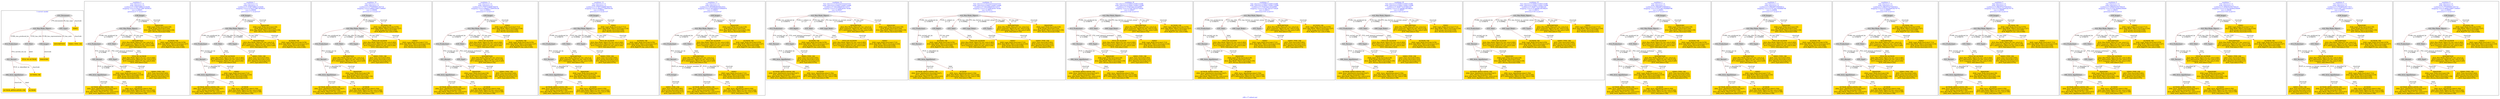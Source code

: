 digraph n0 {
fontcolor="blue"
remincross="true"
label="s08-s-17-edited.xml"
subgraph cluster_0 {
label="1-correct model"
n2[style="filled",color="white",fillcolor="lightgray",label="E12_Production1"];
n3[style="filled",color="white",fillcolor="lightgray",label="E21_Person1"];
n4[style="filled",color="white",fillcolor="lightgray",label="E82_Actor_Appellation1"];
n5[shape="plaintext",style="filled",fillcolor="gold",label="AUTHOR_URI"];
n6[style="filled",color="white",fillcolor="lightgray",label="E22_Man-Made_Object1"];
n7[style="filled",color="white",fillcolor="lightgray",label="E35_Title1"];
n8[style="filled",color="white",fillcolor="lightgray",label="E38_Image1"];
n9[shape="plaintext",style="filled",fillcolor="gold",label="DESCRIPTION"];
n10[style="filled",color="white",fillcolor="lightgray",label="E31_Document1"];
n11[style="filled",color="white",fillcolor="lightgray",label="E55_Type1"];
n12[shape="plaintext",style="filled",fillcolor="gold",label="VIDEO"];
n13[shape="plaintext",style="filled",fillcolor="gold",label="TITLE NO AUTHOR"];
n14[shape="plaintext",style="filled",fillcolor="gold",label="IMAGESRC"];
n15[shape="plaintext",style="filled",fillcolor="gold",label="VIDEO_TYPE_URI"];
n16[shape="plaintext",style="filled",fillcolor="gold",label="AUTHOR_APPELLATION_URI"];
n17[shape="plaintext",style="filled",fillcolor="gold",label="AUTHOR"];
}
subgraph cluster_1 {
label="candidate 0\nlink coherence:1.0\nnode coherence:1.0\nconfidence:0.31007189621518294\nmapping score:0.47835729873839433\ncost:13.99893\n-precision:0.71-recall:0.67"
n19[style="filled",color="white",fillcolor="lightgray",label="E12_Production1"];
n20[style="filled",color="white",fillcolor="lightgray",label="E21_Person1"];
n21[style="filled",color="white",fillcolor="lightgray",label="E55_Type1"];
n22[style="filled",color="white",fillcolor="lightgray",label="E82_Actor_Appellation1"];
n23[style="filled",color="white",fillcolor="lightgray",label="E22_Man-Made_Object1"];
n24[style="filled",color="white",fillcolor="lightgray",label="E35_Title1"];
n25[style="filled",color="white",fillcolor="lightgray",label="E38_Image1"];
n26[shape="plaintext",style="filled",fillcolor="gold",label="IMAGESRC\n[E40_Legal_Body,classLink,0.59]\n[E38_Image,classLink,0.224]\n[E22_Man-Made_Object,classLink,0.159]\n[E21_Person,classLink,0.028]"];
n27[shape="plaintext",style="filled",fillcolor="gold",label="AUTHOR_APPELLATION_URI\n[E82_Actor_Appellation,classLink,0.627]\n[E21_Person,classLink,0.344]\n[E22_Man-Made_Object,P3_has_note,0.015]\n[E82_Actor_Appellation,label,0.013]"];
n28[shape="plaintext",style="filled",fillcolor="gold",label="AUTHOR\n[E82_Actor_Appellation,label,0.354]\n[E22_Man-Made_Object,P3_has_note,0.249]\n[E73_Information_Object,P3_has_note,0.199]\n[E35_Title,label,0.198]"];
n29[shape="plaintext",style="filled",fillcolor="gold",label="VIDEO\n[E40_Legal_Body,classLink,0.713]\n[E22_Man-Made_Object,classLink,0.218]\n[E38_Image,classLink,0.036]\n[E21_Person,classLink,0.033]"];
n30[shape="plaintext",style="filled",fillcolor="gold",label="DESCRIPTION\n[E22_Man-Made_Object,P3_has_note,0.3]\n[E33_Linguistic_Object,P3_has_note,0.279]\n[E73_Information_Object,P3_has_note,0.269]\n[E35_Title,label,0.152]"];
n31[shape="plaintext",style="filled",fillcolor="gold",label="VIDEO_TYPE_URI\n[E55_Type,classLink,0.493]\n[E74_Group,classLink,0.223]\n[E57_Material,classLink,0.21]\n[E55_Type,label,0.074]"];
n32[shape="plaintext",style="filled",fillcolor="gold",label="TITLE NO AUTHOR\n[E22_Man-Made_Object,P3_has_note,0.283]\n[E73_Information_Object,P3_has_note,0.251]\n[E33_Linguistic_Object,P3_has_note,0.244]\n[E35_Title,label,0.222]"];
n33[shape="plaintext",style="filled",fillcolor="gold",label="AUTHOR_URI\n[E40_Legal_Body,classLink,0.678]\n[E22_Man-Made_Object,classLink,0.227]\n[E38_Image,classLink,0.049]\n[E30_Right,P3_has_note,0.046]"];
}
subgraph cluster_2 {
label="candidate 1\nlink coherence:1.0\nnode coherence:1.0\nconfidence:0.31007189621518294\nmapping score:0.47835729873839433\ncost:13.99898\n-precision:0.71-recall:0.67"
n35[style="filled",color="white",fillcolor="lightgray",label="E12_Production1"];
n36[style="filled",color="white",fillcolor="lightgray",label="E21_Person1"];
n37[style="filled",color="white",fillcolor="lightgray",label="E82_Actor_Appellation1"];
n38[style="filled",color="white",fillcolor="lightgray",label="E22_Man-Made_Object1"];
n39[style="filled",color="white",fillcolor="lightgray",label="E35_Title1"];
n40[style="filled",color="white",fillcolor="lightgray",label="E55_Type2"];
n41[style="filled",color="white",fillcolor="lightgray",label="E38_Image1"];
n42[shape="plaintext",style="filled",fillcolor="gold",label="VIDEO_TYPE_URI\n[E55_Type,classLink,0.493]\n[E74_Group,classLink,0.223]\n[E57_Material,classLink,0.21]\n[E55_Type,label,0.074]"];
n43[shape="plaintext",style="filled",fillcolor="gold",label="IMAGESRC\n[E40_Legal_Body,classLink,0.59]\n[E38_Image,classLink,0.224]\n[E22_Man-Made_Object,classLink,0.159]\n[E21_Person,classLink,0.028]"];
n44[shape="plaintext",style="filled",fillcolor="gold",label="AUTHOR_APPELLATION_URI\n[E82_Actor_Appellation,classLink,0.627]\n[E21_Person,classLink,0.344]\n[E22_Man-Made_Object,P3_has_note,0.015]\n[E82_Actor_Appellation,label,0.013]"];
n45[shape="plaintext",style="filled",fillcolor="gold",label="AUTHOR\n[E82_Actor_Appellation,label,0.354]\n[E22_Man-Made_Object,P3_has_note,0.249]\n[E73_Information_Object,P3_has_note,0.199]\n[E35_Title,label,0.198]"];
n46[shape="plaintext",style="filled",fillcolor="gold",label="VIDEO\n[E40_Legal_Body,classLink,0.713]\n[E22_Man-Made_Object,classLink,0.218]\n[E38_Image,classLink,0.036]\n[E21_Person,classLink,0.033]"];
n47[shape="plaintext",style="filled",fillcolor="gold",label="DESCRIPTION\n[E22_Man-Made_Object,P3_has_note,0.3]\n[E33_Linguistic_Object,P3_has_note,0.279]\n[E73_Information_Object,P3_has_note,0.269]\n[E35_Title,label,0.152]"];
n48[shape="plaintext",style="filled",fillcolor="gold",label="TITLE NO AUTHOR\n[E22_Man-Made_Object,P3_has_note,0.283]\n[E73_Information_Object,P3_has_note,0.251]\n[E33_Linguistic_Object,P3_has_note,0.244]\n[E35_Title,label,0.222]"];
n49[shape="plaintext",style="filled",fillcolor="gold",label="AUTHOR_URI\n[E40_Legal_Body,classLink,0.678]\n[E22_Man-Made_Object,classLink,0.227]\n[E38_Image,classLink,0.049]\n[E30_Right,P3_has_note,0.046]"];
}
subgraph cluster_3 {
label="candidate 10\nlink coherence:1.0\nnode coherence:1.0\nconfidence:0.2754950691392716\nmapping score:0.46683168971309047\ncost:13.99898\n-precision:0.5-recall:0.47"
n51[style="filled",color="white",fillcolor="lightgray",label="E12_Production1"];
n52[style="filled",color="white",fillcolor="lightgray",label="E21_Person1"];
n53[style="filled",color="white",fillcolor="lightgray",label="E82_Actor_Appellation1"];
n54[style="filled",color="white",fillcolor="lightgray",label="E22_Man-Made_Object1"];
n55[style="filled",color="white",fillcolor="lightgray",label="E35_Title1"];
n56[style="filled",color="white",fillcolor="lightgray",label="E55_Type2"];
n57[style="filled",color="white",fillcolor="lightgray",label="E38_Image1"];
n58[shape="plaintext",style="filled",fillcolor="gold",label="VIDEO_TYPE_URI\n[E55_Type,classLink,0.493]\n[E74_Group,classLink,0.223]\n[E57_Material,classLink,0.21]\n[E55_Type,label,0.074]"];
n59[shape="plaintext",style="filled",fillcolor="gold",label="AUTHOR_URI\n[E40_Legal_Body,classLink,0.678]\n[E22_Man-Made_Object,classLink,0.227]\n[E38_Image,classLink,0.049]\n[E30_Right,P3_has_note,0.046]"];
n60[shape="plaintext",style="filled",fillcolor="gold",label="AUTHOR_APPELLATION_URI\n[E82_Actor_Appellation,classLink,0.627]\n[E21_Person,classLink,0.344]\n[E22_Man-Made_Object,P3_has_note,0.015]\n[E82_Actor_Appellation,label,0.013]"];
n61[shape="plaintext",style="filled",fillcolor="gold",label="AUTHOR\n[E82_Actor_Appellation,label,0.354]\n[E22_Man-Made_Object,P3_has_note,0.249]\n[E73_Information_Object,P3_has_note,0.199]\n[E35_Title,label,0.198]"];
n62[shape="plaintext",style="filled",fillcolor="gold",label="IMAGESRC\n[E40_Legal_Body,classLink,0.59]\n[E38_Image,classLink,0.224]\n[E22_Man-Made_Object,classLink,0.159]\n[E21_Person,classLink,0.028]"];
n63[shape="plaintext",style="filled",fillcolor="gold",label="TITLE NO AUTHOR\n[E22_Man-Made_Object,P3_has_note,0.283]\n[E73_Information_Object,P3_has_note,0.251]\n[E33_Linguistic_Object,P3_has_note,0.244]\n[E35_Title,label,0.222]"];
n64[shape="plaintext",style="filled",fillcolor="gold",label="DESCRIPTION\n[E22_Man-Made_Object,P3_has_note,0.3]\n[E33_Linguistic_Object,P3_has_note,0.279]\n[E73_Information_Object,P3_has_note,0.269]\n[E35_Title,label,0.152]"];
n65[shape="plaintext",style="filled",fillcolor="gold",label="VIDEO\n[E40_Legal_Body,classLink,0.713]\n[E22_Man-Made_Object,classLink,0.218]\n[E38_Image,classLink,0.036]\n[E21_Person,classLink,0.033]"];
}
subgraph cluster_4 {
label="candidate 11\nlink coherence:1.0\nnode coherence:1.0\nconfidence:0.27497318086780076\nmapping score:0.4666577269559336\ncost:13.99893\n-precision:0.5-recall:0.47"
n67[style="filled",color="white",fillcolor="lightgray",label="E12_Production1"];
n68[style="filled",color="white",fillcolor="lightgray",label="E21_Person1"];
n69[style="filled",color="white",fillcolor="lightgray",label="E55_Type1"];
n70[style="filled",color="white",fillcolor="lightgray",label="E82_Actor_Appellation1"];
n71[style="filled",color="white",fillcolor="lightgray",label="E22_Man-Made_Object1"];
n72[style="filled",color="white",fillcolor="lightgray",label="E35_Title1"];
n73[style="filled",color="white",fillcolor="lightgray",label="E38_Image1"];
n74[shape="plaintext",style="filled",fillcolor="gold",label="VIDEO\n[E40_Legal_Body,classLink,0.713]\n[E22_Man-Made_Object,classLink,0.218]\n[E38_Image,classLink,0.036]\n[E21_Person,classLink,0.033]"];
n75[shape="plaintext",style="filled",fillcolor="gold",label="AUTHOR_APPELLATION_URI\n[E82_Actor_Appellation,classLink,0.627]\n[E21_Person,classLink,0.344]\n[E22_Man-Made_Object,P3_has_note,0.015]\n[E82_Actor_Appellation,label,0.013]"];
n76[shape="plaintext",style="filled",fillcolor="gold",label="AUTHOR\n[E82_Actor_Appellation,label,0.354]\n[E22_Man-Made_Object,P3_has_note,0.249]\n[E73_Information_Object,P3_has_note,0.199]\n[E35_Title,label,0.198]"];
n77[shape="plaintext",style="filled",fillcolor="gold",label="IMAGESRC\n[E40_Legal_Body,classLink,0.59]\n[E38_Image,classLink,0.224]\n[E22_Man-Made_Object,classLink,0.159]\n[E21_Person,classLink,0.028]"];
n78[shape="plaintext",style="filled",fillcolor="gold",label="TITLE NO AUTHOR\n[E22_Man-Made_Object,P3_has_note,0.283]\n[E73_Information_Object,P3_has_note,0.251]\n[E33_Linguistic_Object,P3_has_note,0.244]\n[E35_Title,label,0.222]"];
n79[shape="plaintext",style="filled",fillcolor="gold",label="VIDEO_TYPE_URI\n[E55_Type,classLink,0.493]\n[E74_Group,classLink,0.223]\n[E57_Material,classLink,0.21]\n[E55_Type,label,0.074]"];
n80[shape="plaintext",style="filled",fillcolor="gold",label="DESCRIPTION\n[E22_Man-Made_Object,P3_has_note,0.3]\n[E33_Linguistic_Object,P3_has_note,0.279]\n[E73_Information_Object,P3_has_note,0.269]\n[E35_Title,label,0.152]"];
n81[shape="plaintext",style="filled",fillcolor="gold",label="AUTHOR_URI\n[E40_Legal_Body,classLink,0.678]\n[E22_Man-Made_Object,classLink,0.227]\n[E38_Image,classLink,0.049]\n[E30_Right,P3_has_note,0.046]"];
}
subgraph cluster_5 {
label="candidate 12\nlink coherence:1.0\nnode coherence:1.0\nconfidence:0.27497318086780076\nmapping score:0.4666577269559336\ncost:13.99898\n-precision:0.5-recall:0.47"
n83[style="filled",color="white",fillcolor="lightgray",label="E12_Production1"];
n84[style="filled",color="white",fillcolor="lightgray",label="E21_Person1"];
n85[style="filled",color="white",fillcolor="lightgray",label="E82_Actor_Appellation1"];
n86[style="filled",color="white",fillcolor="lightgray",label="E22_Man-Made_Object1"];
n87[style="filled",color="white",fillcolor="lightgray",label="E35_Title1"];
n88[style="filled",color="white",fillcolor="lightgray",label="E55_Type2"];
n89[style="filled",color="white",fillcolor="lightgray",label="E38_Image1"];
n90[shape="plaintext",style="filled",fillcolor="gold",label="VIDEO_TYPE_URI\n[E55_Type,classLink,0.493]\n[E74_Group,classLink,0.223]\n[E57_Material,classLink,0.21]\n[E55_Type,label,0.074]"];
n91[shape="plaintext",style="filled",fillcolor="gold",label="VIDEO\n[E40_Legal_Body,classLink,0.713]\n[E22_Man-Made_Object,classLink,0.218]\n[E38_Image,classLink,0.036]\n[E21_Person,classLink,0.033]"];
n92[shape="plaintext",style="filled",fillcolor="gold",label="AUTHOR_APPELLATION_URI\n[E82_Actor_Appellation,classLink,0.627]\n[E21_Person,classLink,0.344]\n[E22_Man-Made_Object,P3_has_note,0.015]\n[E82_Actor_Appellation,label,0.013]"];
n93[shape="plaintext",style="filled",fillcolor="gold",label="AUTHOR\n[E82_Actor_Appellation,label,0.354]\n[E22_Man-Made_Object,P3_has_note,0.249]\n[E73_Information_Object,P3_has_note,0.199]\n[E35_Title,label,0.198]"];
n94[shape="plaintext",style="filled",fillcolor="gold",label="IMAGESRC\n[E40_Legal_Body,classLink,0.59]\n[E38_Image,classLink,0.224]\n[E22_Man-Made_Object,classLink,0.159]\n[E21_Person,classLink,0.028]"];
n95[shape="plaintext",style="filled",fillcolor="gold",label="TITLE NO AUTHOR\n[E22_Man-Made_Object,P3_has_note,0.283]\n[E73_Information_Object,P3_has_note,0.251]\n[E33_Linguistic_Object,P3_has_note,0.244]\n[E35_Title,label,0.222]"];
n96[shape="plaintext",style="filled",fillcolor="gold",label="DESCRIPTION\n[E22_Man-Made_Object,P3_has_note,0.3]\n[E33_Linguistic_Object,P3_has_note,0.279]\n[E73_Information_Object,P3_has_note,0.269]\n[E35_Title,label,0.152]"];
n97[shape="plaintext",style="filled",fillcolor="gold",label="AUTHOR_URI\n[E40_Legal_Body,classLink,0.678]\n[E22_Man-Made_Object,classLink,0.227]\n[E38_Image,classLink,0.049]\n[E30_Right,P3_has_note,0.046]"];
}
subgraph cluster_6 {
label="candidate 13\nlink coherence:1.0\nnode coherence:1.0\nconfidence:0.26549826650822933\nmapping score:0.46349942216940976\ncost:13.99893\n-precision:0.5-recall:0.47"
n99[style="filled",color="white",fillcolor="lightgray",label="E12_Production1"];
n100[style="filled",color="white",fillcolor="lightgray",label="E21_Person1"];
n101[style="filled",color="white",fillcolor="lightgray",label="E74_Group1"];
n102[style="filled",color="white",fillcolor="lightgray",label="E82_Actor_Appellation1"];
n103[style="filled",color="white",fillcolor="lightgray",label="E22_Man-Made_Object1"];
n104[style="filled",color="white",fillcolor="lightgray",label="E35_Title1"];
n105[style="filled",color="white",fillcolor="lightgray",label="E38_Image1"];
n106[shape="plaintext",style="filled",fillcolor="gold",label="IMAGESRC\n[E40_Legal_Body,classLink,0.59]\n[E38_Image,classLink,0.224]\n[E22_Man-Made_Object,classLink,0.159]\n[E21_Person,classLink,0.028]"];
n107[shape="plaintext",style="filled",fillcolor="gold",label="AUTHOR_APPELLATION_URI\n[E82_Actor_Appellation,classLink,0.627]\n[E21_Person,classLink,0.344]\n[E22_Man-Made_Object,P3_has_note,0.015]\n[E82_Actor_Appellation,label,0.013]"];
n108[shape="plaintext",style="filled",fillcolor="gold",label="AUTHOR\n[E82_Actor_Appellation,label,0.354]\n[E22_Man-Made_Object,P3_has_note,0.249]\n[E73_Information_Object,P3_has_note,0.199]\n[E35_Title,label,0.198]"];
n109[shape="plaintext",style="filled",fillcolor="gold",label="VIDEO\n[E40_Legal_Body,classLink,0.713]\n[E22_Man-Made_Object,classLink,0.218]\n[E38_Image,classLink,0.036]\n[E21_Person,classLink,0.033]"];
n110[shape="plaintext",style="filled",fillcolor="gold",label="TITLE NO AUTHOR\n[E22_Man-Made_Object,P3_has_note,0.283]\n[E73_Information_Object,P3_has_note,0.251]\n[E33_Linguistic_Object,P3_has_note,0.244]\n[E35_Title,label,0.222]"];
n111[shape="plaintext",style="filled",fillcolor="gold",label="VIDEO_TYPE_URI\n[E55_Type,classLink,0.493]\n[E74_Group,classLink,0.223]\n[E57_Material,classLink,0.21]\n[E55_Type,label,0.074]"];
n112[shape="plaintext",style="filled",fillcolor="gold",label="DESCRIPTION\n[E22_Man-Made_Object,P3_has_note,0.3]\n[E33_Linguistic_Object,P3_has_note,0.279]\n[E73_Information_Object,P3_has_note,0.269]\n[E35_Title,label,0.152]"];
n113[shape="plaintext",style="filled",fillcolor="gold",label="AUTHOR_URI\n[E40_Legal_Body,classLink,0.678]\n[E22_Man-Made_Object,classLink,0.227]\n[E38_Image,classLink,0.049]\n[E30_Right,P3_has_note,0.046]"];
}
subgraph cluster_7 {
label="candidate 14\nlink coherence:0.9333333333333333\nnode coherence:0.9285714285714286\nconfidence:0.36416966918153515\nmapping score:0.4725803659176546\ncost:14.99907\n-precision:0.6-recall:0.6"
n115[style="filled",color="white",fillcolor="lightgray",label="E12_Production1"];
n116[style="filled",color="white",fillcolor="lightgray",label="E21_Person1"];
n117[style="filled",color="white",fillcolor="lightgray",label="E55_Type1"];
n118[style="filled",color="white",fillcolor="lightgray",label="E82_Actor_Appellation1"];
n119[style="filled",color="white",fillcolor="lightgray",label="E22_Man-Made_Object1"];
n120[style="filled",color="white",fillcolor="lightgray",label="E30_Right1"];
n121[style="filled",color="white",fillcolor="lightgray",label="E35_Title1"];
n122[style="filled",color="white",fillcolor="lightgray",label="E40_Legal_Body1"];
n123[shape="plaintext",style="filled",fillcolor="gold",label="AUTHOR_APPELLATION_URI\n[E82_Actor_Appellation,classLink,0.627]\n[E21_Person,classLink,0.344]\n[E22_Man-Made_Object,P3_has_note,0.015]\n[E82_Actor_Appellation,label,0.013]"];
n124[shape="plaintext",style="filled",fillcolor="gold",label="AUTHOR\n[E82_Actor_Appellation,label,0.354]\n[E22_Man-Made_Object,P3_has_note,0.249]\n[E73_Information_Object,P3_has_note,0.199]\n[E35_Title,label,0.198]"];
n125[shape="plaintext",style="filled",fillcolor="gold",label="DESCRIPTION\n[E22_Man-Made_Object,P3_has_note,0.3]\n[E33_Linguistic_Object,P3_has_note,0.279]\n[E73_Information_Object,P3_has_note,0.269]\n[E35_Title,label,0.152]"];
n126[shape="plaintext",style="filled",fillcolor="gold",label="VIDEO_TYPE_URI\n[E55_Type,classLink,0.493]\n[E74_Group,classLink,0.223]\n[E57_Material,classLink,0.21]\n[E55_Type,label,0.074]"];
n127[shape="plaintext",style="filled",fillcolor="gold",label="VIDEO\n[E40_Legal_Body,classLink,0.713]\n[E22_Man-Made_Object,classLink,0.218]\n[E38_Image,classLink,0.036]\n[E21_Person,classLink,0.033]"];
n128[shape="plaintext",style="filled",fillcolor="gold",label="TITLE NO AUTHOR\n[E22_Man-Made_Object,P3_has_note,0.283]\n[E73_Information_Object,P3_has_note,0.251]\n[E33_Linguistic_Object,P3_has_note,0.244]\n[E35_Title,label,0.222]"];
n129[shape="plaintext",style="filled",fillcolor="gold",label="IMAGESRC\n[E40_Legal_Body,classLink,0.59]\n[E38_Image,classLink,0.224]\n[E22_Man-Made_Object,classLink,0.159]\n[E21_Person,classLink,0.028]"];
n130[shape="plaintext",style="filled",fillcolor="gold",label="AUTHOR_URI\n[E40_Legal_Body,classLink,0.678]\n[E22_Man-Made_Object,classLink,0.227]\n[E38_Image,classLink,0.049]\n[E30_Right,P3_has_note,0.046]"];
}
subgraph cluster_8 {
label="candidate 15\nlink coherence:0.9333333333333333\nnode coherence:0.9285714285714286\nconfidence:0.36416966918153515\nmapping score:0.4725803659176546\ncost:14.99912\n-precision:0.6-recall:0.6"
n132[style="filled",color="white",fillcolor="lightgray",label="E12_Production1"];
n133[style="filled",color="white",fillcolor="lightgray",label="E21_Person1"];
n134[style="filled",color="white",fillcolor="lightgray",label="E82_Actor_Appellation1"];
n135[style="filled",color="white",fillcolor="lightgray",label="E22_Man-Made_Object1"];
n136[style="filled",color="white",fillcolor="lightgray",label="E30_Right1"];
n137[style="filled",color="white",fillcolor="lightgray",label="E35_Title1"];
n138[style="filled",color="white",fillcolor="lightgray",label="E40_Legal_Body1"];
n139[style="filled",color="white",fillcolor="lightgray",label="E55_Type2"];
n140[shape="plaintext",style="filled",fillcolor="gold",label="VIDEO_TYPE_URI\n[E55_Type,classLink,0.493]\n[E74_Group,classLink,0.223]\n[E57_Material,classLink,0.21]\n[E55_Type,label,0.074]"];
n141[shape="plaintext",style="filled",fillcolor="gold",label="AUTHOR_APPELLATION_URI\n[E82_Actor_Appellation,classLink,0.627]\n[E21_Person,classLink,0.344]\n[E22_Man-Made_Object,P3_has_note,0.015]\n[E82_Actor_Appellation,label,0.013]"];
n142[shape="plaintext",style="filled",fillcolor="gold",label="AUTHOR\n[E82_Actor_Appellation,label,0.354]\n[E22_Man-Made_Object,P3_has_note,0.249]\n[E73_Information_Object,P3_has_note,0.199]\n[E35_Title,label,0.198]"];
n143[shape="plaintext",style="filled",fillcolor="gold",label="DESCRIPTION\n[E22_Man-Made_Object,P3_has_note,0.3]\n[E33_Linguistic_Object,P3_has_note,0.279]\n[E73_Information_Object,P3_has_note,0.269]\n[E35_Title,label,0.152]"];
n144[shape="plaintext",style="filled",fillcolor="gold",label="VIDEO\n[E40_Legal_Body,classLink,0.713]\n[E22_Man-Made_Object,classLink,0.218]\n[E38_Image,classLink,0.036]\n[E21_Person,classLink,0.033]"];
n145[shape="plaintext",style="filled",fillcolor="gold",label="TITLE NO AUTHOR\n[E22_Man-Made_Object,P3_has_note,0.283]\n[E73_Information_Object,P3_has_note,0.251]\n[E33_Linguistic_Object,P3_has_note,0.244]\n[E35_Title,label,0.222]"];
n146[shape="plaintext",style="filled",fillcolor="gold",label="IMAGESRC\n[E40_Legal_Body,classLink,0.59]\n[E38_Image,classLink,0.224]\n[E22_Man-Made_Object,classLink,0.159]\n[E21_Person,classLink,0.028]"];
n147[shape="plaintext",style="filled",fillcolor="gold",label="AUTHOR_URI\n[E40_Legal_Body,classLink,0.678]\n[E22_Man-Made_Object,classLink,0.227]\n[E38_Image,classLink,0.049]\n[E30_Right,P3_has_note,0.046]"];
}
subgraph cluster_9 {
label="candidate 16\nlink coherence:0.9285714285714286\nnode coherence:0.9285714285714286\nconfidence:0.37045364124349983\nmapping score:0.4746750232716428\ncost:13.99907\n-precision:0.64-recall:0.6"
n149[style="filled",color="white",fillcolor="lightgray",label="E12_Production1"];
n150[style="filled",color="white",fillcolor="lightgray",label="E21_Person1"];
n151[style="filled",color="white",fillcolor="lightgray",label="E55_Type1"];
n152[style="filled",color="white",fillcolor="lightgray",label="E82_Actor_Appellation1"];
n153[style="filled",color="white",fillcolor="lightgray",label="E22_Man-Made_Object1"];
n154[style="filled",color="white",fillcolor="lightgray",label="E35_Title1"];
n155[style="filled",color="white",fillcolor="lightgray",label="E40_Legal_Body1"];
n156[shape="plaintext",style="filled",fillcolor="gold",label="AUTHOR_APPELLATION_URI\n[E82_Actor_Appellation,classLink,0.627]\n[E21_Person,classLink,0.344]\n[E22_Man-Made_Object,P3_has_note,0.015]\n[E82_Actor_Appellation,label,0.013]"];
n157[shape="plaintext",style="filled",fillcolor="gold",label="AUTHOR\n[E82_Actor_Appellation,label,0.354]\n[E22_Man-Made_Object,P3_has_note,0.249]\n[E73_Information_Object,P3_has_note,0.199]\n[E35_Title,label,0.198]"];
n158[shape="plaintext",style="filled",fillcolor="gold",label="IMAGESRC\n[E40_Legal_Body,classLink,0.59]\n[E38_Image,classLink,0.224]\n[E22_Man-Made_Object,classLink,0.159]\n[E21_Person,classLink,0.028]"];
n159[shape="plaintext",style="filled",fillcolor="gold",label="DESCRIPTION\n[E22_Man-Made_Object,P3_has_note,0.3]\n[E33_Linguistic_Object,P3_has_note,0.279]\n[E73_Information_Object,P3_has_note,0.269]\n[E35_Title,label,0.152]"];
n160[shape="plaintext",style="filled",fillcolor="gold",label="VIDEO_TYPE_URI\n[E55_Type,classLink,0.493]\n[E74_Group,classLink,0.223]\n[E57_Material,classLink,0.21]\n[E55_Type,label,0.074]"];
n161[shape="plaintext",style="filled",fillcolor="gold",label="VIDEO\n[E40_Legal_Body,classLink,0.713]\n[E22_Man-Made_Object,classLink,0.218]\n[E38_Image,classLink,0.036]\n[E21_Person,classLink,0.033]"];
n162[shape="plaintext",style="filled",fillcolor="gold",label="TITLE NO AUTHOR\n[E22_Man-Made_Object,P3_has_note,0.283]\n[E73_Information_Object,P3_has_note,0.251]\n[E33_Linguistic_Object,P3_has_note,0.244]\n[E35_Title,label,0.222]"];
n163[shape="plaintext",style="filled",fillcolor="gold",label="AUTHOR_URI\n[E40_Legal_Body,classLink,0.678]\n[E22_Man-Made_Object,classLink,0.227]\n[E38_Image,classLink,0.049]\n[E30_Right,P3_has_note,0.046]"];
}
subgraph cluster_10 {
label="candidate 17\nlink coherence:0.9285714285714286\nnode coherence:0.9285714285714286\nconfidence:0.37045364124349983\nmapping score:0.4746750232716428\ncost:13.99912\n-precision:0.64-recall:0.6"
n165[style="filled",color="white",fillcolor="lightgray",label="E12_Production1"];
n166[style="filled",color="white",fillcolor="lightgray",label="E21_Person1"];
n167[style="filled",color="white",fillcolor="lightgray",label="E82_Actor_Appellation1"];
n168[style="filled",color="white",fillcolor="lightgray",label="E22_Man-Made_Object1"];
n169[style="filled",color="white",fillcolor="lightgray",label="E35_Title1"];
n170[style="filled",color="white",fillcolor="lightgray",label="E40_Legal_Body1"];
n171[style="filled",color="white",fillcolor="lightgray",label="E55_Type2"];
n172[shape="plaintext",style="filled",fillcolor="gold",label="VIDEO_TYPE_URI\n[E55_Type,classLink,0.493]\n[E74_Group,classLink,0.223]\n[E57_Material,classLink,0.21]\n[E55_Type,label,0.074]"];
n173[shape="plaintext",style="filled",fillcolor="gold",label="AUTHOR_APPELLATION_URI\n[E82_Actor_Appellation,classLink,0.627]\n[E21_Person,classLink,0.344]\n[E22_Man-Made_Object,P3_has_note,0.015]\n[E82_Actor_Appellation,label,0.013]"];
n174[shape="plaintext",style="filled",fillcolor="gold",label="AUTHOR\n[E82_Actor_Appellation,label,0.354]\n[E22_Man-Made_Object,P3_has_note,0.249]\n[E73_Information_Object,P3_has_note,0.199]\n[E35_Title,label,0.198]"];
n175[shape="plaintext",style="filled",fillcolor="gold",label="IMAGESRC\n[E40_Legal_Body,classLink,0.59]\n[E38_Image,classLink,0.224]\n[E22_Man-Made_Object,classLink,0.159]\n[E21_Person,classLink,0.028]"];
n176[shape="plaintext",style="filled",fillcolor="gold",label="DESCRIPTION\n[E22_Man-Made_Object,P3_has_note,0.3]\n[E33_Linguistic_Object,P3_has_note,0.279]\n[E73_Information_Object,P3_has_note,0.269]\n[E35_Title,label,0.152]"];
n177[shape="plaintext",style="filled",fillcolor="gold",label="VIDEO\n[E40_Legal_Body,classLink,0.713]\n[E22_Man-Made_Object,classLink,0.218]\n[E38_Image,classLink,0.036]\n[E21_Person,classLink,0.033]"];
n178[shape="plaintext",style="filled",fillcolor="gold",label="TITLE NO AUTHOR\n[E22_Man-Made_Object,P3_has_note,0.283]\n[E73_Information_Object,P3_has_note,0.251]\n[E33_Linguistic_Object,P3_has_note,0.244]\n[E35_Title,label,0.222]"];
n179[shape="plaintext",style="filled",fillcolor="gold",label="AUTHOR_URI\n[E40_Legal_Body,classLink,0.678]\n[E22_Man-Made_Object,classLink,0.227]\n[E38_Image,classLink,0.049]\n[E30_Right,P3_has_note,0.046]"];
}
subgraph cluster_11 {
label="candidate 18\nlink coherence:0.9285714285714286\nnode coherence:0.9285714285714286\nconfidence:0.3649774161880324\nmapping score:0.4728496149198203\ncost:13.99907\n-precision:0.64-recall:0.6"
n181[style="filled",color="white",fillcolor="lightgray",label="E12_Production1"];
n182[style="filled",color="white",fillcolor="lightgray",label="E21_Person1"];
n183[style="filled",color="white",fillcolor="lightgray",label="E55_Type1"];
n184[style="filled",color="white",fillcolor="lightgray",label="E82_Actor_Appellation1"];
n185[style="filled",color="white",fillcolor="lightgray",label="E22_Man-Made_Object1"];
n186[style="filled",color="white",fillcolor="lightgray",label="E35_Title1"];
n187[style="filled",color="white",fillcolor="lightgray",label="E40_Legal_Body1"];
n188[shape="plaintext",style="filled",fillcolor="gold",label="AUTHOR_APPELLATION_URI\n[E82_Actor_Appellation,classLink,0.627]\n[E21_Person,classLink,0.344]\n[E22_Man-Made_Object,P3_has_note,0.015]\n[E82_Actor_Appellation,label,0.013]"];
n189[shape="plaintext",style="filled",fillcolor="gold",label="AUTHOR\n[E82_Actor_Appellation,label,0.354]\n[E22_Man-Made_Object,P3_has_note,0.249]\n[E73_Information_Object,P3_has_note,0.199]\n[E35_Title,label,0.198]"];
n190[shape="plaintext",style="filled",fillcolor="gold",label="IMAGESRC\n[E40_Legal_Body,classLink,0.59]\n[E38_Image,classLink,0.224]\n[E22_Man-Made_Object,classLink,0.159]\n[E21_Person,classLink,0.028]"];
n191[shape="plaintext",style="filled",fillcolor="gold",label="DESCRIPTION\n[E22_Man-Made_Object,P3_has_note,0.3]\n[E33_Linguistic_Object,P3_has_note,0.279]\n[E73_Information_Object,P3_has_note,0.269]\n[E35_Title,label,0.152]"];
n192[shape="plaintext",style="filled",fillcolor="gold",label="VIDEO_TYPE_URI\n[E55_Type,classLink,0.493]\n[E74_Group,classLink,0.223]\n[E57_Material,classLink,0.21]\n[E55_Type,label,0.074]"];
n193[shape="plaintext",style="filled",fillcolor="gold",label="AUTHOR_URI\n[E40_Legal_Body,classLink,0.678]\n[E22_Man-Made_Object,classLink,0.227]\n[E38_Image,classLink,0.049]\n[E30_Right,P3_has_note,0.046]"];
n194[shape="plaintext",style="filled",fillcolor="gold",label="TITLE NO AUTHOR\n[E22_Man-Made_Object,P3_has_note,0.283]\n[E73_Information_Object,P3_has_note,0.251]\n[E33_Linguistic_Object,P3_has_note,0.244]\n[E35_Title,label,0.222]"];
n195[shape="plaintext",style="filled",fillcolor="gold",label="VIDEO\n[E40_Legal_Body,classLink,0.713]\n[E22_Man-Made_Object,classLink,0.218]\n[E38_Image,classLink,0.036]\n[E21_Person,classLink,0.033]"];
}
subgraph cluster_12 {
label="candidate 19\nlink coherence:0.9285714285714286\nnode coherence:0.9285714285714286\nconfidence:0.3649774161880324\nmapping score:0.4728496149198203\ncost:13.99912\n-precision:0.64-recall:0.6"
n197[style="filled",color="white",fillcolor="lightgray",label="E12_Production1"];
n198[style="filled",color="white",fillcolor="lightgray",label="E21_Person1"];
n199[style="filled",color="white",fillcolor="lightgray",label="E82_Actor_Appellation1"];
n200[style="filled",color="white",fillcolor="lightgray",label="E22_Man-Made_Object1"];
n201[style="filled",color="white",fillcolor="lightgray",label="E35_Title1"];
n202[style="filled",color="white",fillcolor="lightgray",label="E40_Legal_Body1"];
n203[style="filled",color="white",fillcolor="lightgray",label="E55_Type2"];
n204[shape="plaintext",style="filled",fillcolor="gold",label="VIDEO_TYPE_URI\n[E55_Type,classLink,0.493]\n[E74_Group,classLink,0.223]\n[E57_Material,classLink,0.21]\n[E55_Type,label,0.074]"];
n205[shape="plaintext",style="filled",fillcolor="gold",label="AUTHOR_APPELLATION_URI\n[E82_Actor_Appellation,classLink,0.627]\n[E21_Person,classLink,0.344]\n[E22_Man-Made_Object,P3_has_note,0.015]\n[E82_Actor_Appellation,label,0.013]"];
n206[shape="plaintext",style="filled",fillcolor="gold",label="AUTHOR\n[E82_Actor_Appellation,label,0.354]\n[E22_Man-Made_Object,P3_has_note,0.249]\n[E73_Information_Object,P3_has_note,0.199]\n[E35_Title,label,0.198]"];
n207[shape="plaintext",style="filled",fillcolor="gold",label="IMAGESRC\n[E40_Legal_Body,classLink,0.59]\n[E38_Image,classLink,0.224]\n[E22_Man-Made_Object,classLink,0.159]\n[E21_Person,classLink,0.028]"];
n208[shape="plaintext",style="filled",fillcolor="gold",label="DESCRIPTION\n[E22_Man-Made_Object,P3_has_note,0.3]\n[E33_Linguistic_Object,P3_has_note,0.279]\n[E73_Information_Object,P3_has_note,0.269]\n[E35_Title,label,0.152]"];
n209[shape="plaintext",style="filled",fillcolor="gold",label="AUTHOR_URI\n[E40_Legal_Body,classLink,0.678]\n[E22_Man-Made_Object,classLink,0.227]\n[E38_Image,classLink,0.049]\n[E30_Right,P3_has_note,0.046]"];
n210[shape="plaintext",style="filled",fillcolor="gold",label="TITLE NO AUTHOR\n[E22_Man-Made_Object,P3_has_note,0.283]\n[E73_Information_Object,P3_has_note,0.251]\n[E33_Linguistic_Object,P3_has_note,0.244]\n[E35_Title,label,0.222]"];
n211[shape="plaintext",style="filled",fillcolor="gold",label="VIDEO\n[E40_Legal_Body,classLink,0.713]\n[E22_Man-Made_Object,classLink,0.218]\n[E38_Image,classLink,0.036]\n[E21_Person,classLink,0.033]"];
}
subgraph cluster_13 {
label="candidate 2\nlink coherence:1.0\nnode coherence:1.0\nconfidence:0.2992097378060612\nmapping score:0.47473657926868706\ncost:13.99893\n-precision:0.57-recall:0.53"
n213[style="filled",color="white",fillcolor="lightgray",label="E12_Production1"];
n214[style="filled",color="white",fillcolor="lightgray",label="E21_Person1"];
n215[style="filled",color="white",fillcolor="lightgray",label="E55_Type1"];
n216[style="filled",color="white",fillcolor="lightgray",label="E82_Actor_Appellation1"];
n217[style="filled",color="white",fillcolor="lightgray",label="E22_Man-Made_Object1"];
n218[style="filled",color="white",fillcolor="lightgray",label="E35_Title1"];
n219[style="filled",color="white",fillcolor="lightgray",label="E38_Image1"];
n220[shape="plaintext",style="filled",fillcolor="gold",label="IMAGESRC\n[E40_Legal_Body,classLink,0.59]\n[E38_Image,classLink,0.224]\n[E22_Man-Made_Object,classLink,0.159]\n[E21_Person,classLink,0.028]"];
n221[shape="plaintext",style="filled",fillcolor="gold",label="AUTHOR_APPELLATION_URI\n[E82_Actor_Appellation,classLink,0.627]\n[E21_Person,classLink,0.344]\n[E22_Man-Made_Object,P3_has_note,0.015]\n[E82_Actor_Appellation,label,0.013]"];
n222[shape="plaintext",style="filled",fillcolor="gold",label="AUTHOR\n[E82_Actor_Appellation,label,0.354]\n[E22_Man-Made_Object,P3_has_note,0.249]\n[E73_Information_Object,P3_has_note,0.199]\n[E35_Title,label,0.198]"];
n223[shape="plaintext",style="filled",fillcolor="gold",label="VIDEO\n[E40_Legal_Body,classLink,0.713]\n[E22_Man-Made_Object,classLink,0.218]\n[E38_Image,classLink,0.036]\n[E21_Person,classLink,0.033]"];
n224[shape="plaintext",style="filled",fillcolor="gold",label="TITLE NO AUTHOR\n[E22_Man-Made_Object,P3_has_note,0.283]\n[E73_Information_Object,P3_has_note,0.251]\n[E33_Linguistic_Object,P3_has_note,0.244]\n[E35_Title,label,0.222]"];
n225[shape="plaintext",style="filled",fillcolor="gold",label="VIDEO_TYPE_URI\n[E55_Type,classLink,0.493]\n[E74_Group,classLink,0.223]\n[E57_Material,classLink,0.21]\n[E55_Type,label,0.074]"];
n226[shape="plaintext",style="filled",fillcolor="gold",label="DESCRIPTION\n[E22_Man-Made_Object,P3_has_note,0.3]\n[E33_Linguistic_Object,P3_has_note,0.279]\n[E73_Information_Object,P3_has_note,0.269]\n[E35_Title,label,0.152]"];
n227[shape="plaintext",style="filled",fillcolor="gold",label="AUTHOR_URI\n[E40_Legal_Body,classLink,0.678]\n[E22_Man-Made_Object,classLink,0.227]\n[E38_Image,classLink,0.049]\n[E30_Right,P3_has_note,0.046]"];
}
subgraph cluster_14 {
label="candidate 3\nlink coherence:1.0\nnode coherence:1.0\nconfidence:0.2992097378060612\nmapping score:0.47473657926868706\ncost:13.99898\n-precision:0.57-recall:0.53"
n229[style="filled",color="white",fillcolor="lightgray",label="E12_Production1"];
n230[style="filled",color="white",fillcolor="lightgray",label="E21_Person1"];
n231[style="filled",color="white",fillcolor="lightgray",label="E82_Actor_Appellation1"];
n232[style="filled",color="white",fillcolor="lightgray",label="E22_Man-Made_Object1"];
n233[style="filled",color="white",fillcolor="lightgray",label="E35_Title1"];
n234[style="filled",color="white",fillcolor="lightgray",label="E55_Type2"];
n235[style="filled",color="white",fillcolor="lightgray",label="E38_Image1"];
n236[shape="plaintext",style="filled",fillcolor="gold",label="VIDEO_TYPE_URI\n[E55_Type,classLink,0.493]\n[E74_Group,classLink,0.223]\n[E57_Material,classLink,0.21]\n[E55_Type,label,0.074]"];
n237[shape="plaintext",style="filled",fillcolor="gold",label="IMAGESRC\n[E40_Legal_Body,classLink,0.59]\n[E38_Image,classLink,0.224]\n[E22_Man-Made_Object,classLink,0.159]\n[E21_Person,classLink,0.028]"];
n238[shape="plaintext",style="filled",fillcolor="gold",label="AUTHOR_APPELLATION_URI\n[E82_Actor_Appellation,classLink,0.627]\n[E21_Person,classLink,0.344]\n[E22_Man-Made_Object,P3_has_note,0.015]\n[E82_Actor_Appellation,label,0.013]"];
n239[shape="plaintext",style="filled",fillcolor="gold",label="AUTHOR\n[E82_Actor_Appellation,label,0.354]\n[E22_Man-Made_Object,P3_has_note,0.249]\n[E73_Information_Object,P3_has_note,0.199]\n[E35_Title,label,0.198]"];
n240[shape="plaintext",style="filled",fillcolor="gold",label="VIDEO\n[E40_Legal_Body,classLink,0.713]\n[E22_Man-Made_Object,classLink,0.218]\n[E38_Image,classLink,0.036]\n[E21_Person,classLink,0.033]"];
n241[shape="plaintext",style="filled",fillcolor="gold",label="TITLE NO AUTHOR\n[E22_Man-Made_Object,P3_has_note,0.283]\n[E73_Information_Object,P3_has_note,0.251]\n[E33_Linguistic_Object,P3_has_note,0.244]\n[E35_Title,label,0.222]"];
n242[shape="plaintext",style="filled",fillcolor="gold",label="DESCRIPTION\n[E22_Man-Made_Object,P3_has_note,0.3]\n[E33_Linguistic_Object,P3_has_note,0.279]\n[E73_Information_Object,P3_has_note,0.269]\n[E35_Title,label,0.152]"];
n243[shape="plaintext",style="filled",fillcolor="gold",label="AUTHOR_URI\n[E40_Legal_Body,classLink,0.678]\n[E22_Man-Made_Object,classLink,0.227]\n[E38_Image,classLink,0.049]\n[E30_Right,P3_has_note,0.046]"];
}
subgraph cluster_15 {
label="candidate 4\nlink coherence:1.0\nnode coherence:1.0\nconfidence:0.2863572275483933\nmapping score:0.47045240918279774\ncost:13.99893\n-precision:0.64-recall:0.6"
n245[style="filled",color="white",fillcolor="lightgray",label="E12_Production1"];
n246[style="filled",color="white",fillcolor="lightgray",label="E21_Person1"];
n247[style="filled",color="white",fillcolor="lightgray",label="E55_Type1"];
n248[style="filled",color="white",fillcolor="lightgray",label="E82_Actor_Appellation1"];
n249[style="filled",color="white",fillcolor="lightgray",label="E22_Man-Made_Object1"];
n250[style="filled",color="white",fillcolor="lightgray",label="E35_Title1"];
n251[style="filled",color="white",fillcolor="lightgray",label="E38_Image1"];
n252[shape="plaintext",style="filled",fillcolor="gold",label="AUTHOR_URI\n[E40_Legal_Body,classLink,0.678]\n[E22_Man-Made_Object,classLink,0.227]\n[E38_Image,classLink,0.049]\n[E30_Right,P3_has_note,0.046]"];
n253[shape="plaintext",style="filled",fillcolor="gold",label="AUTHOR_APPELLATION_URI\n[E82_Actor_Appellation,classLink,0.627]\n[E21_Person,classLink,0.344]\n[E22_Man-Made_Object,P3_has_note,0.015]\n[E82_Actor_Appellation,label,0.013]"];
n254[shape="plaintext",style="filled",fillcolor="gold",label="AUTHOR\n[E82_Actor_Appellation,label,0.354]\n[E22_Man-Made_Object,P3_has_note,0.249]\n[E73_Information_Object,P3_has_note,0.199]\n[E35_Title,label,0.198]"];
n255[shape="plaintext",style="filled",fillcolor="gold",label="IMAGESRC\n[E40_Legal_Body,classLink,0.59]\n[E38_Image,classLink,0.224]\n[E22_Man-Made_Object,classLink,0.159]\n[E21_Person,classLink,0.028]"];
n256[shape="plaintext",style="filled",fillcolor="gold",label="DESCRIPTION\n[E22_Man-Made_Object,P3_has_note,0.3]\n[E33_Linguistic_Object,P3_has_note,0.279]\n[E73_Information_Object,P3_has_note,0.269]\n[E35_Title,label,0.152]"];
n257[shape="plaintext",style="filled",fillcolor="gold",label="VIDEO_TYPE_URI\n[E55_Type,classLink,0.493]\n[E74_Group,classLink,0.223]\n[E57_Material,classLink,0.21]\n[E55_Type,label,0.074]"];
n258[shape="plaintext",style="filled",fillcolor="gold",label="TITLE NO AUTHOR\n[E22_Man-Made_Object,P3_has_note,0.283]\n[E73_Information_Object,P3_has_note,0.251]\n[E33_Linguistic_Object,P3_has_note,0.244]\n[E35_Title,label,0.222]"];
n259[shape="plaintext",style="filled",fillcolor="gold",label="VIDEO\n[E40_Legal_Body,classLink,0.713]\n[E22_Man-Made_Object,classLink,0.218]\n[E38_Image,classLink,0.036]\n[E21_Person,classLink,0.033]"];
}
subgraph cluster_16 {
label="candidate 5\nlink coherence:1.0\nnode coherence:1.0\nconfidence:0.2863572275483933\nmapping score:0.47045240918279774\ncost:13.99898\n-precision:0.64-recall:0.6"
n261[style="filled",color="white",fillcolor="lightgray",label="E12_Production1"];
n262[style="filled",color="white",fillcolor="lightgray",label="E21_Person1"];
n263[style="filled",color="white",fillcolor="lightgray",label="E82_Actor_Appellation1"];
n264[style="filled",color="white",fillcolor="lightgray",label="E22_Man-Made_Object1"];
n265[style="filled",color="white",fillcolor="lightgray",label="E35_Title1"];
n266[style="filled",color="white",fillcolor="lightgray",label="E55_Type2"];
n267[style="filled",color="white",fillcolor="lightgray",label="E38_Image1"];
n268[shape="plaintext",style="filled",fillcolor="gold",label="VIDEO_TYPE_URI\n[E55_Type,classLink,0.493]\n[E74_Group,classLink,0.223]\n[E57_Material,classLink,0.21]\n[E55_Type,label,0.074]"];
n269[shape="plaintext",style="filled",fillcolor="gold",label="AUTHOR_URI\n[E40_Legal_Body,classLink,0.678]\n[E22_Man-Made_Object,classLink,0.227]\n[E38_Image,classLink,0.049]\n[E30_Right,P3_has_note,0.046]"];
n270[shape="plaintext",style="filled",fillcolor="gold",label="AUTHOR_APPELLATION_URI\n[E82_Actor_Appellation,classLink,0.627]\n[E21_Person,classLink,0.344]\n[E22_Man-Made_Object,P3_has_note,0.015]\n[E82_Actor_Appellation,label,0.013]"];
n271[shape="plaintext",style="filled",fillcolor="gold",label="AUTHOR\n[E82_Actor_Appellation,label,0.354]\n[E22_Man-Made_Object,P3_has_note,0.249]\n[E73_Information_Object,P3_has_note,0.199]\n[E35_Title,label,0.198]"];
n272[shape="plaintext",style="filled",fillcolor="gold",label="IMAGESRC\n[E40_Legal_Body,classLink,0.59]\n[E38_Image,classLink,0.224]\n[E22_Man-Made_Object,classLink,0.159]\n[E21_Person,classLink,0.028]"];
n273[shape="plaintext",style="filled",fillcolor="gold",label="DESCRIPTION\n[E22_Man-Made_Object,P3_has_note,0.3]\n[E33_Linguistic_Object,P3_has_note,0.279]\n[E73_Information_Object,P3_has_note,0.269]\n[E35_Title,label,0.152]"];
n274[shape="plaintext",style="filled",fillcolor="gold",label="TITLE NO AUTHOR\n[E22_Man-Made_Object,P3_has_note,0.283]\n[E73_Information_Object,P3_has_note,0.251]\n[E33_Linguistic_Object,P3_has_note,0.244]\n[E35_Title,label,0.222]"];
n275[shape="plaintext",style="filled",fillcolor="gold",label="VIDEO\n[E40_Legal_Body,classLink,0.713]\n[E22_Man-Made_Object,classLink,0.218]\n[E38_Image,classLink,0.036]\n[E21_Person,classLink,0.033]"];
}
subgraph cluster_17 {
label="candidate 6\nlink coherence:1.0\nnode coherence:1.0\nconfidence:0.2858353392769225\nmapping score:0.4702784464256409\ncost:13.99893\n-precision:0.64-recall:0.6"
n277[style="filled",color="white",fillcolor="lightgray",label="E12_Production1"];
n278[style="filled",color="white",fillcolor="lightgray",label="E21_Person1"];
n279[style="filled",color="white",fillcolor="lightgray",label="E55_Type1"];
n280[style="filled",color="white",fillcolor="lightgray",label="E82_Actor_Appellation1"];
n281[style="filled",color="white",fillcolor="lightgray",label="E22_Man-Made_Object1"];
n282[style="filled",color="white",fillcolor="lightgray",label="E35_Title1"];
n283[style="filled",color="white",fillcolor="lightgray",label="E38_Image1"];
n284[shape="plaintext",style="filled",fillcolor="gold",label="VIDEO\n[E40_Legal_Body,classLink,0.713]\n[E22_Man-Made_Object,classLink,0.218]\n[E38_Image,classLink,0.036]\n[E21_Person,classLink,0.033]"];
n285[shape="plaintext",style="filled",fillcolor="gold",label="AUTHOR_APPELLATION_URI\n[E82_Actor_Appellation,classLink,0.627]\n[E21_Person,classLink,0.344]\n[E22_Man-Made_Object,P3_has_note,0.015]\n[E82_Actor_Appellation,label,0.013]"];
n286[shape="plaintext",style="filled",fillcolor="gold",label="AUTHOR\n[E82_Actor_Appellation,label,0.354]\n[E22_Man-Made_Object,P3_has_note,0.249]\n[E73_Information_Object,P3_has_note,0.199]\n[E35_Title,label,0.198]"];
n287[shape="plaintext",style="filled",fillcolor="gold",label="IMAGESRC\n[E40_Legal_Body,classLink,0.59]\n[E38_Image,classLink,0.224]\n[E22_Man-Made_Object,classLink,0.159]\n[E21_Person,classLink,0.028]"];
n288[shape="plaintext",style="filled",fillcolor="gold",label="DESCRIPTION\n[E22_Man-Made_Object,P3_has_note,0.3]\n[E33_Linguistic_Object,P3_has_note,0.279]\n[E73_Information_Object,P3_has_note,0.269]\n[E35_Title,label,0.152]"];
n289[shape="plaintext",style="filled",fillcolor="gold",label="VIDEO_TYPE_URI\n[E55_Type,classLink,0.493]\n[E74_Group,classLink,0.223]\n[E57_Material,classLink,0.21]\n[E55_Type,label,0.074]"];
n290[shape="plaintext",style="filled",fillcolor="gold",label="TITLE NO AUTHOR\n[E22_Man-Made_Object,P3_has_note,0.283]\n[E73_Information_Object,P3_has_note,0.251]\n[E33_Linguistic_Object,P3_has_note,0.244]\n[E35_Title,label,0.222]"];
n291[shape="plaintext",style="filled",fillcolor="gold",label="AUTHOR_URI\n[E40_Legal_Body,classLink,0.678]\n[E22_Man-Made_Object,classLink,0.227]\n[E38_Image,classLink,0.049]\n[E30_Right,P3_has_note,0.046]"];
}
subgraph cluster_18 {
label="candidate 7\nlink coherence:1.0\nnode coherence:1.0\nconfidence:0.2858353392769225\nmapping score:0.4702784464256409\ncost:13.99898\n-precision:0.64-recall:0.6"
n293[style="filled",color="white",fillcolor="lightgray",label="E12_Production1"];
n294[style="filled",color="white",fillcolor="lightgray",label="E21_Person1"];
n295[style="filled",color="white",fillcolor="lightgray",label="E82_Actor_Appellation1"];
n296[style="filled",color="white",fillcolor="lightgray",label="E22_Man-Made_Object1"];
n297[style="filled",color="white",fillcolor="lightgray",label="E35_Title1"];
n298[style="filled",color="white",fillcolor="lightgray",label="E55_Type2"];
n299[style="filled",color="white",fillcolor="lightgray",label="E38_Image1"];
n300[shape="plaintext",style="filled",fillcolor="gold",label="VIDEO_TYPE_URI\n[E55_Type,classLink,0.493]\n[E74_Group,classLink,0.223]\n[E57_Material,classLink,0.21]\n[E55_Type,label,0.074]"];
n301[shape="plaintext",style="filled",fillcolor="gold",label="VIDEO\n[E40_Legal_Body,classLink,0.713]\n[E22_Man-Made_Object,classLink,0.218]\n[E38_Image,classLink,0.036]\n[E21_Person,classLink,0.033]"];
n302[shape="plaintext",style="filled",fillcolor="gold",label="AUTHOR_APPELLATION_URI\n[E82_Actor_Appellation,classLink,0.627]\n[E21_Person,classLink,0.344]\n[E22_Man-Made_Object,P3_has_note,0.015]\n[E82_Actor_Appellation,label,0.013]"];
n303[shape="plaintext",style="filled",fillcolor="gold",label="AUTHOR\n[E82_Actor_Appellation,label,0.354]\n[E22_Man-Made_Object,P3_has_note,0.249]\n[E73_Information_Object,P3_has_note,0.199]\n[E35_Title,label,0.198]"];
n304[shape="plaintext",style="filled",fillcolor="gold",label="IMAGESRC\n[E40_Legal_Body,classLink,0.59]\n[E38_Image,classLink,0.224]\n[E22_Man-Made_Object,classLink,0.159]\n[E21_Person,classLink,0.028]"];
n305[shape="plaintext",style="filled",fillcolor="gold",label="DESCRIPTION\n[E22_Man-Made_Object,P3_has_note,0.3]\n[E33_Linguistic_Object,P3_has_note,0.279]\n[E73_Information_Object,P3_has_note,0.269]\n[E35_Title,label,0.152]"];
n306[shape="plaintext",style="filled",fillcolor="gold",label="TITLE NO AUTHOR\n[E22_Man-Made_Object,P3_has_note,0.283]\n[E73_Information_Object,P3_has_note,0.251]\n[E33_Linguistic_Object,P3_has_note,0.244]\n[E35_Title,label,0.222]"];
n307[shape="plaintext",style="filled",fillcolor="gold",label="AUTHOR_URI\n[E40_Legal_Body,classLink,0.678]\n[E22_Man-Made_Object,classLink,0.227]\n[E38_Image,classLink,0.049]\n[E30_Right,P3_has_note,0.046]"];
}
subgraph cluster_19 {
label="candidate 8\nlink coherence:1.0\nnode coherence:1.0\nconfidence:0.2763604249173511\nmapping score:0.467120141639117\ncost:13.99893\n-precision:0.64-recall:0.6"
n309[style="filled",color="white",fillcolor="lightgray",label="E12_Production1"];
n310[style="filled",color="white",fillcolor="lightgray",label="E21_Person1"];
n311[style="filled",color="white",fillcolor="lightgray",label="E74_Group1"];
n312[style="filled",color="white",fillcolor="lightgray",label="E82_Actor_Appellation1"];
n313[style="filled",color="white",fillcolor="lightgray",label="E22_Man-Made_Object1"];
n314[style="filled",color="white",fillcolor="lightgray",label="E35_Title1"];
n315[style="filled",color="white",fillcolor="lightgray",label="E38_Image1"];
n316[shape="plaintext",style="filled",fillcolor="gold",label="IMAGESRC\n[E40_Legal_Body,classLink,0.59]\n[E38_Image,classLink,0.224]\n[E22_Man-Made_Object,classLink,0.159]\n[E21_Person,classLink,0.028]"];
n317[shape="plaintext",style="filled",fillcolor="gold",label="AUTHOR_APPELLATION_URI\n[E82_Actor_Appellation,classLink,0.627]\n[E21_Person,classLink,0.344]\n[E22_Man-Made_Object,P3_has_note,0.015]\n[E82_Actor_Appellation,label,0.013]"];
n318[shape="plaintext",style="filled",fillcolor="gold",label="AUTHOR\n[E82_Actor_Appellation,label,0.354]\n[E22_Man-Made_Object,P3_has_note,0.249]\n[E73_Information_Object,P3_has_note,0.199]\n[E35_Title,label,0.198]"];
n319[shape="plaintext",style="filled",fillcolor="gold",label="VIDEO\n[E40_Legal_Body,classLink,0.713]\n[E22_Man-Made_Object,classLink,0.218]\n[E38_Image,classLink,0.036]\n[E21_Person,classLink,0.033]"];
n320[shape="plaintext",style="filled",fillcolor="gold",label="DESCRIPTION\n[E22_Man-Made_Object,P3_has_note,0.3]\n[E33_Linguistic_Object,P3_has_note,0.279]\n[E73_Information_Object,P3_has_note,0.269]\n[E35_Title,label,0.152]"];
n321[shape="plaintext",style="filled",fillcolor="gold",label="VIDEO_TYPE_URI\n[E55_Type,classLink,0.493]\n[E74_Group,classLink,0.223]\n[E57_Material,classLink,0.21]\n[E55_Type,label,0.074]"];
n322[shape="plaintext",style="filled",fillcolor="gold",label="TITLE NO AUTHOR\n[E22_Man-Made_Object,P3_has_note,0.283]\n[E73_Information_Object,P3_has_note,0.251]\n[E33_Linguistic_Object,P3_has_note,0.244]\n[E35_Title,label,0.222]"];
n323[shape="plaintext",style="filled",fillcolor="gold",label="AUTHOR_URI\n[E40_Legal_Body,classLink,0.678]\n[E22_Man-Made_Object,classLink,0.227]\n[E38_Image,classLink,0.049]\n[E30_Right,P3_has_note,0.046]"];
}
subgraph cluster_20 {
label="candidate 9\nlink coherence:1.0\nnode coherence:1.0\nconfidence:0.2754950691392716\nmapping score:0.46683168971309047\ncost:13.99893\n-precision:0.5-recall:0.47"
n325[style="filled",color="white",fillcolor="lightgray",label="E12_Production1"];
n326[style="filled",color="white",fillcolor="lightgray",label="E21_Person1"];
n327[style="filled",color="white",fillcolor="lightgray",label="E55_Type1"];
n328[style="filled",color="white",fillcolor="lightgray",label="E82_Actor_Appellation1"];
n329[style="filled",color="white",fillcolor="lightgray",label="E22_Man-Made_Object1"];
n330[style="filled",color="white",fillcolor="lightgray",label="E35_Title1"];
n331[style="filled",color="white",fillcolor="lightgray",label="E38_Image1"];
n332[shape="plaintext",style="filled",fillcolor="gold",label="AUTHOR_URI\n[E40_Legal_Body,classLink,0.678]\n[E22_Man-Made_Object,classLink,0.227]\n[E38_Image,classLink,0.049]\n[E30_Right,P3_has_note,0.046]"];
n333[shape="plaintext",style="filled",fillcolor="gold",label="AUTHOR_APPELLATION_URI\n[E82_Actor_Appellation,classLink,0.627]\n[E21_Person,classLink,0.344]\n[E22_Man-Made_Object,P3_has_note,0.015]\n[E82_Actor_Appellation,label,0.013]"];
n334[shape="plaintext",style="filled",fillcolor="gold",label="AUTHOR\n[E82_Actor_Appellation,label,0.354]\n[E22_Man-Made_Object,P3_has_note,0.249]\n[E73_Information_Object,P3_has_note,0.199]\n[E35_Title,label,0.198]"];
n335[shape="plaintext",style="filled",fillcolor="gold",label="IMAGESRC\n[E40_Legal_Body,classLink,0.59]\n[E38_Image,classLink,0.224]\n[E22_Man-Made_Object,classLink,0.159]\n[E21_Person,classLink,0.028]"];
n336[shape="plaintext",style="filled",fillcolor="gold",label="TITLE NO AUTHOR\n[E22_Man-Made_Object,P3_has_note,0.283]\n[E73_Information_Object,P3_has_note,0.251]\n[E33_Linguistic_Object,P3_has_note,0.244]\n[E35_Title,label,0.222]"];
n337[shape="plaintext",style="filled",fillcolor="gold",label="VIDEO_TYPE_URI\n[E55_Type,classLink,0.493]\n[E74_Group,classLink,0.223]\n[E57_Material,classLink,0.21]\n[E55_Type,label,0.074]"];
n338[shape="plaintext",style="filled",fillcolor="gold",label="DESCRIPTION\n[E22_Man-Made_Object,P3_has_note,0.3]\n[E33_Linguistic_Object,P3_has_note,0.279]\n[E73_Information_Object,P3_has_note,0.269]\n[E35_Title,label,0.152]"];
n339[shape="plaintext",style="filled",fillcolor="gold",label="VIDEO\n[E40_Legal_Body,classLink,0.713]\n[E22_Man-Made_Object,classLink,0.218]\n[E38_Image,classLink,0.036]\n[E21_Person,classLink,0.033]"];
}
n2 -> n3[color="brown",fontcolor="black",label="P14_carried_out_by"]
n3 -> n4[color="brown",fontcolor="black",label="P131_is_identified_by"]
n3 -> n5[color="brown",fontcolor="black",label="classLink"]
n6 -> n7[color="brown",fontcolor="black",label="P102_has_title"]
n6 -> n2[color="brown",fontcolor="black",label="P108i_was_produced_by"]
n6 -> n8[color="brown",fontcolor="black",label="P138i_has_representation"]
n6 -> n9[color="brown",fontcolor="black",label="P3_has_note"]
n10 -> n11[color="brown",fontcolor="black",label="P2_has_type"]
n10 -> n6[color="brown",fontcolor="black",label="P70_documents"]
n10 -> n12[color="brown",fontcolor="black",label="classLink"]
n7 -> n13[color="brown",fontcolor="black",label="label"]
n8 -> n14[color="brown",fontcolor="black",label="classLink"]
n11 -> n15[color="brown",fontcolor="black",label="classLink"]
n4 -> n16[color="brown",fontcolor="black",label="classLink"]
n4 -> n17[color="brown",fontcolor="black",label="label"]
n19 -> n20[color="brown",fontcolor="black",label="P14_carried_out_by\nw=0.9998"]
n19 -> n21[color="brown",fontcolor="black",label="P32_used_general_technique\nw=0.99988"]
n20 -> n22[color="brown",fontcolor="black",label="P131_is_identified_by\nw=0.9998"]
n23 -> n19[color="brown",fontcolor="black",label="P108i_was_produced_by\nw=0.99979"]
n23 -> n24[color="brown",fontcolor="black",label="P102_has_title\nw=0.99982"]
n25 -> n23[color="brown",fontcolor="black",label="P138_represents\nw=0.99984"]
n25 -> n26[color="brown",fontcolor="black",label="classLink\nw=1.0"]
n22 -> n27[color="brown",fontcolor="black",label="classLink\nw=1.0"]
n22 -> n28[color="brown",fontcolor="black",label="label\nw=1.0"]
n20 -> n29[color="brown",fontcolor="black",label="classLink\nw=1.0"]
n23 -> n30[color="brown",fontcolor="black",label="P3_has_note\nw=1.0"]
n21 -> n31[color="brown",fontcolor="black",label="classLink\nw=1.0"]
n24 -> n32[color="brown",fontcolor="black",label="label\nw=1.0"]
n23 -> n33[color="brown",fontcolor="black",label="classLink\nw=1.0"]
n35 -> n36[color="brown",fontcolor="black",label="P14_carried_out_by\nw=0.9998"]
n36 -> n37[color="brown",fontcolor="black",label="P131_is_identified_by\nw=0.9998"]
n38 -> n35[color="brown",fontcolor="black",label="P108i_was_produced_by\nw=0.99979"]
n38 -> n39[color="brown",fontcolor="black",label="P102_has_title\nw=0.99982"]
n38 -> n40[color="brown",fontcolor="black",label="P2_has_type\nw=0.99993"]
n41 -> n38[color="brown",fontcolor="black",label="P138_represents\nw=0.99984"]
n40 -> n42[color="brown",fontcolor="black",label="classLink\nw=1.0"]
n41 -> n43[color="brown",fontcolor="black",label="classLink\nw=1.0"]
n37 -> n44[color="brown",fontcolor="black",label="classLink\nw=1.0"]
n37 -> n45[color="brown",fontcolor="black",label="label\nw=1.0"]
n36 -> n46[color="brown",fontcolor="black",label="classLink\nw=1.0"]
n38 -> n47[color="brown",fontcolor="black",label="P3_has_note\nw=1.0"]
n39 -> n48[color="brown",fontcolor="black",label="label\nw=1.0"]
n38 -> n49[color="brown",fontcolor="black",label="classLink\nw=1.0"]
n51 -> n52[color="brown",fontcolor="black",label="P14_carried_out_by\nw=0.9998"]
n52 -> n53[color="brown",fontcolor="black",label="P131_is_identified_by\nw=0.9998"]
n54 -> n51[color="brown",fontcolor="black",label="P108i_was_produced_by\nw=0.99979"]
n54 -> n55[color="brown",fontcolor="black",label="P102_has_title\nw=0.99982"]
n54 -> n56[color="brown",fontcolor="black",label="P2_has_type\nw=0.99993"]
n57 -> n54[color="brown",fontcolor="black",label="P138_represents\nw=0.99984"]
n56 -> n58[color="brown",fontcolor="black",label="classLink\nw=1.0"]
n57 -> n59[color="brown",fontcolor="black",label="classLink\nw=1.0"]
n53 -> n60[color="brown",fontcolor="black",label="classLink\nw=1.0"]
n53 -> n61[color="brown",fontcolor="black",label="label\nw=1.0"]
n52 -> n62[color="brown",fontcolor="black",label="classLink\nw=1.0"]
n54 -> n63[color="brown",fontcolor="black",label="P3_has_note\nw=1.0"]
n55 -> n64[color="brown",fontcolor="black",label="label\nw=1.0"]
n54 -> n65[color="brown",fontcolor="black",label="classLink\nw=1.0"]
n67 -> n68[color="brown",fontcolor="black",label="P14_carried_out_by\nw=0.9998"]
n67 -> n69[color="brown",fontcolor="black",label="P32_used_general_technique\nw=0.99988"]
n68 -> n70[color="brown",fontcolor="black",label="P131_is_identified_by\nw=0.9998"]
n71 -> n67[color="brown",fontcolor="black",label="P108i_was_produced_by\nw=0.99979"]
n71 -> n72[color="brown",fontcolor="black",label="P102_has_title\nw=0.99982"]
n73 -> n71[color="brown",fontcolor="black",label="P138_represents\nw=0.99984"]
n73 -> n74[color="brown",fontcolor="black",label="classLink\nw=1.0"]
n70 -> n75[color="brown",fontcolor="black",label="classLink\nw=1.0"]
n70 -> n76[color="brown",fontcolor="black",label="label\nw=1.0"]
n68 -> n77[color="brown",fontcolor="black",label="classLink\nw=1.0"]
n71 -> n78[color="brown",fontcolor="black",label="P3_has_note\nw=1.0"]
n69 -> n79[color="brown",fontcolor="black",label="classLink\nw=1.0"]
n72 -> n80[color="brown",fontcolor="black",label="label\nw=1.0"]
n71 -> n81[color="brown",fontcolor="black",label="classLink\nw=1.0"]
n83 -> n84[color="brown",fontcolor="black",label="P14_carried_out_by\nw=0.9998"]
n84 -> n85[color="brown",fontcolor="black",label="P131_is_identified_by\nw=0.9998"]
n86 -> n83[color="brown",fontcolor="black",label="P108i_was_produced_by\nw=0.99979"]
n86 -> n87[color="brown",fontcolor="black",label="P102_has_title\nw=0.99982"]
n86 -> n88[color="brown",fontcolor="black",label="P2_has_type\nw=0.99993"]
n89 -> n86[color="brown",fontcolor="black",label="P138_represents\nw=0.99984"]
n88 -> n90[color="brown",fontcolor="black",label="classLink\nw=1.0"]
n89 -> n91[color="brown",fontcolor="black",label="classLink\nw=1.0"]
n85 -> n92[color="brown",fontcolor="black",label="classLink\nw=1.0"]
n85 -> n93[color="brown",fontcolor="black",label="label\nw=1.0"]
n84 -> n94[color="brown",fontcolor="black",label="classLink\nw=1.0"]
n86 -> n95[color="brown",fontcolor="black",label="P3_has_note\nw=1.0"]
n87 -> n96[color="brown",fontcolor="black",label="label\nw=1.0"]
n86 -> n97[color="brown",fontcolor="black",label="classLink\nw=1.0"]
n99 -> n100[color="brown",fontcolor="black",label="P14_carried_out_by\nw=0.9998"]
n100 -> n101[color="brown",fontcolor="black",label="P107i_is_current_or_former_member_of\nw=0.99988"]
n100 -> n102[color="brown",fontcolor="black",label="P131_is_identified_by\nw=0.9998"]
n103 -> n99[color="brown",fontcolor="black",label="P108i_was_produced_by\nw=0.99979"]
n103 -> n104[color="brown",fontcolor="black",label="P102_has_title\nw=0.99982"]
n105 -> n103[color="brown",fontcolor="black",label="P138_represents\nw=0.99984"]
n105 -> n106[color="brown",fontcolor="black",label="classLink\nw=1.0"]
n102 -> n107[color="brown",fontcolor="black",label="classLink\nw=1.0"]
n102 -> n108[color="brown",fontcolor="black",label="label\nw=1.0"]
n100 -> n109[color="brown",fontcolor="black",label="classLink\nw=1.0"]
n103 -> n110[color="brown",fontcolor="black",label="P3_has_note\nw=1.0"]
n101 -> n111[color="brown",fontcolor="black",label="classLink\nw=1.0"]
n104 -> n112[color="brown",fontcolor="black",label="label\nw=1.0"]
n103 -> n113[color="brown",fontcolor="black",label="classLink\nw=1.0"]
n115 -> n116[color="brown",fontcolor="black",label="P14_carried_out_by\nw=0.9998"]
n115 -> n117[color="brown",fontcolor="black",label="P32_used_general_technique\nw=0.99988"]
n116 -> n118[color="brown",fontcolor="black",label="P131_is_identified_by\nw=0.9998"]
n119 -> n115[color="brown",fontcolor="black",label="P108i_was_produced_by\nw=0.99979"]
n119 -> n120[color="brown",fontcolor="black",label="P104_is_subject_to\nw=1.0"]
n119 -> n121[color="brown",fontcolor="black",label="P102_has_title\nw=0.99982"]
n119 -> n122[color="brown",fontcolor="black",label="P51_has_former_or_current_owner\nw=0.99998"]
n118 -> n123[color="brown",fontcolor="black",label="classLink\nw=1.0"]
n118 -> n124[color="brown",fontcolor="black",label="label\nw=1.0"]
n119 -> n125[color="brown",fontcolor="black",label="P3_has_note\nw=1.0"]
n117 -> n126[color="brown",fontcolor="black",label="classLink\nw=1.0"]
n122 -> n127[color="brown",fontcolor="black",label="classLink\nw=1.0"]
n121 -> n128[color="brown",fontcolor="black",label="label\nw=1.0"]
n119 -> n129[color="brown",fontcolor="black",label="classLink\nw=1.0"]
n120 -> n130[color="brown",fontcolor="black",label="P3_has_note\nw=1.0"]
n132 -> n133[color="brown",fontcolor="black",label="P14_carried_out_by\nw=0.9998"]
n133 -> n134[color="brown",fontcolor="black",label="P131_is_identified_by\nw=0.9998"]
n135 -> n132[color="brown",fontcolor="black",label="P108i_was_produced_by\nw=0.99979"]
n135 -> n136[color="brown",fontcolor="black",label="P104_is_subject_to\nw=1.0"]
n135 -> n137[color="brown",fontcolor="black",label="P102_has_title\nw=0.99982"]
n135 -> n138[color="brown",fontcolor="black",label="P51_has_former_or_current_owner\nw=0.99998"]
n135 -> n139[color="brown",fontcolor="black",label="P2_has_type\nw=0.99993"]
n139 -> n140[color="brown",fontcolor="black",label="classLink\nw=1.0"]
n134 -> n141[color="brown",fontcolor="black",label="classLink\nw=1.0"]
n134 -> n142[color="brown",fontcolor="black",label="label\nw=1.0"]
n135 -> n143[color="brown",fontcolor="black",label="P3_has_note\nw=1.0"]
n138 -> n144[color="brown",fontcolor="black",label="classLink\nw=1.0"]
n137 -> n145[color="brown",fontcolor="black",label="label\nw=1.0"]
n135 -> n146[color="brown",fontcolor="black",label="classLink\nw=1.0"]
n136 -> n147[color="brown",fontcolor="black",label="P3_has_note\nw=1.0"]
n149 -> n150[color="brown",fontcolor="black",label="P14_carried_out_by\nw=0.9998"]
n149 -> n151[color="brown",fontcolor="black",label="P32_used_general_technique\nw=0.99988"]
n150 -> n152[color="brown",fontcolor="black",label="P131_is_identified_by\nw=0.9998"]
n153 -> n149[color="brown",fontcolor="black",label="P108i_was_produced_by\nw=0.99979"]
n153 -> n154[color="brown",fontcolor="black",label="P102_has_title\nw=0.99982"]
n153 -> n155[color="brown",fontcolor="black",label="P51_has_former_or_current_owner\nw=0.99998"]
n152 -> n156[color="brown",fontcolor="black",label="classLink\nw=1.0"]
n152 -> n157[color="brown",fontcolor="black",label="label\nw=1.0"]
n150 -> n158[color="brown",fontcolor="black",label="classLink\nw=1.0"]
n153 -> n159[color="brown",fontcolor="black",label="P3_has_note\nw=1.0"]
n151 -> n160[color="brown",fontcolor="black",label="classLink\nw=1.0"]
n155 -> n161[color="brown",fontcolor="black",label="classLink\nw=1.0"]
n154 -> n162[color="brown",fontcolor="black",label="label\nw=1.0"]
n153 -> n163[color="brown",fontcolor="black",label="classLink\nw=1.0"]
n165 -> n166[color="brown",fontcolor="black",label="P14_carried_out_by\nw=0.9998"]
n166 -> n167[color="brown",fontcolor="black",label="P131_is_identified_by\nw=0.9998"]
n168 -> n165[color="brown",fontcolor="black",label="P108i_was_produced_by\nw=0.99979"]
n168 -> n169[color="brown",fontcolor="black",label="P102_has_title\nw=0.99982"]
n168 -> n170[color="brown",fontcolor="black",label="P51_has_former_or_current_owner\nw=0.99998"]
n168 -> n171[color="brown",fontcolor="black",label="P2_has_type\nw=0.99993"]
n171 -> n172[color="brown",fontcolor="black",label="classLink\nw=1.0"]
n167 -> n173[color="brown",fontcolor="black",label="classLink\nw=1.0"]
n167 -> n174[color="brown",fontcolor="black",label="label\nw=1.0"]
n166 -> n175[color="brown",fontcolor="black",label="classLink\nw=1.0"]
n168 -> n176[color="brown",fontcolor="black",label="P3_has_note\nw=1.0"]
n170 -> n177[color="brown",fontcolor="black",label="classLink\nw=1.0"]
n169 -> n178[color="brown",fontcolor="black",label="label\nw=1.0"]
n168 -> n179[color="brown",fontcolor="black",label="classLink\nw=1.0"]
n181 -> n182[color="brown",fontcolor="black",label="P14_carried_out_by\nw=0.9998"]
n181 -> n183[color="brown",fontcolor="black",label="P32_used_general_technique\nw=0.99988"]
n182 -> n184[color="brown",fontcolor="black",label="P131_is_identified_by\nw=0.9998"]
n185 -> n181[color="brown",fontcolor="black",label="P108i_was_produced_by\nw=0.99979"]
n185 -> n186[color="brown",fontcolor="black",label="P102_has_title\nw=0.99982"]
n185 -> n187[color="brown",fontcolor="black",label="P51_has_former_or_current_owner\nw=0.99998"]
n184 -> n188[color="brown",fontcolor="black",label="classLink\nw=1.0"]
n184 -> n189[color="brown",fontcolor="black",label="label\nw=1.0"]
n182 -> n190[color="brown",fontcolor="black",label="classLink\nw=1.0"]
n185 -> n191[color="brown",fontcolor="black",label="P3_has_note\nw=1.0"]
n183 -> n192[color="brown",fontcolor="black",label="classLink\nw=1.0"]
n187 -> n193[color="brown",fontcolor="black",label="classLink\nw=1.0"]
n186 -> n194[color="brown",fontcolor="black",label="label\nw=1.0"]
n185 -> n195[color="brown",fontcolor="black",label="classLink\nw=1.0"]
n197 -> n198[color="brown",fontcolor="black",label="P14_carried_out_by\nw=0.9998"]
n198 -> n199[color="brown",fontcolor="black",label="P131_is_identified_by\nw=0.9998"]
n200 -> n197[color="brown",fontcolor="black",label="P108i_was_produced_by\nw=0.99979"]
n200 -> n201[color="brown",fontcolor="black",label="P102_has_title\nw=0.99982"]
n200 -> n202[color="brown",fontcolor="black",label="P51_has_former_or_current_owner\nw=0.99998"]
n200 -> n203[color="brown",fontcolor="black",label="P2_has_type\nw=0.99993"]
n203 -> n204[color="brown",fontcolor="black",label="classLink\nw=1.0"]
n199 -> n205[color="brown",fontcolor="black",label="classLink\nw=1.0"]
n199 -> n206[color="brown",fontcolor="black",label="label\nw=1.0"]
n198 -> n207[color="brown",fontcolor="black",label="classLink\nw=1.0"]
n200 -> n208[color="brown",fontcolor="black",label="P3_has_note\nw=1.0"]
n202 -> n209[color="brown",fontcolor="black",label="classLink\nw=1.0"]
n201 -> n210[color="brown",fontcolor="black",label="label\nw=1.0"]
n200 -> n211[color="brown",fontcolor="black",label="classLink\nw=1.0"]
n213 -> n214[color="brown",fontcolor="black",label="P14_carried_out_by\nw=0.9998"]
n213 -> n215[color="brown",fontcolor="black",label="P32_used_general_technique\nw=0.99988"]
n214 -> n216[color="brown",fontcolor="black",label="P131_is_identified_by\nw=0.9998"]
n217 -> n213[color="brown",fontcolor="black",label="P108i_was_produced_by\nw=0.99979"]
n217 -> n218[color="brown",fontcolor="black",label="P102_has_title\nw=0.99982"]
n219 -> n217[color="brown",fontcolor="black",label="P138_represents\nw=0.99984"]
n219 -> n220[color="brown",fontcolor="black",label="classLink\nw=1.0"]
n216 -> n221[color="brown",fontcolor="black",label="classLink\nw=1.0"]
n216 -> n222[color="brown",fontcolor="black",label="label\nw=1.0"]
n214 -> n223[color="brown",fontcolor="black",label="classLink\nw=1.0"]
n217 -> n224[color="brown",fontcolor="black",label="P3_has_note\nw=1.0"]
n215 -> n225[color="brown",fontcolor="black",label="classLink\nw=1.0"]
n218 -> n226[color="brown",fontcolor="black",label="label\nw=1.0"]
n217 -> n227[color="brown",fontcolor="black",label="classLink\nw=1.0"]
n229 -> n230[color="brown",fontcolor="black",label="P14_carried_out_by\nw=0.9998"]
n230 -> n231[color="brown",fontcolor="black",label="P131_is_identified_by\nw=0.9998"]
n232 -> n229[color="brown",fontcolor="black",label="P108i_was_produced_by\nw=0.99979"]
n232 -> n233[color="brown",fontcolor="black",label="P102_has_title\nw=0.99982"]
n232 -> n234[color="brown",fontcolor="black",label="P2_has_type\nw=0.99993"]
n235 -> n232[color="brown",fontcolor="black",label="P138_represents\nw=0.99984"]
n234 -> n236[color="brown",fontcolor="black",label="classLink\nw=1.0"]
n235 -> n237[color="brown",fontcolor="black",label="classLink\nw=1.0"]
n231 -> n238[color="brown",fontcolor="black",label="classLink\nw=1.0"]
n231 -> n239[color="brown",fontcolor="black",label="label\nw=1.0"]
n230 -> n240[color="brown",fontcolor="black",label="classLink\nw=1.0"]
n232 -> n241[color="brown",fontcolor="black",label="P3_has_note\nw=1.0"]
n233 -> n242[color="brown",fontcolor="black",label="label\nw=1.0"]
n232 -> n243[color="brown",fontcolor="black",label="classLink\nw=1.0"]
n245 -> n246[color="brown",fontcolor="black",label="P14_carried_out_by\nw=0.9998"]
n245 -> n247[color="brown",fontcolor="black",label="P32_used_general_technique\nw=0.99988"]
n246 -> n248[color="brown",fontcolor="black",label="P131_is_identified_by\nw=0.9998"]
n249 -> n245[color="brown",fontcolor="black",label="P108i_was_produced_by\nw=0.99979"]
n249 -> n250[color="brown",fontcolor="black",label="P102_has_title\nw=0.99982"]
n251 -> n249[color="brown",fontcolor="black",label="P138_represents\nw=0.99984"]
n251 -> n252[color="brown",fontcolor="black",label="classLink\nw=1.0"]
n248 -> n253[color="brown",fontcolor="black",label="classLink\nw=1.0"]
n248 -> n254[color="brown",fontcolor="black",label="label\nw=1.0"]
n246 -> n255[color="brown",fontcolor="black",label="classLink\nw=1.0"]
n249 -> n256[color="brown",fontcolor="black",label="P3_has_note\nw=1.0"]
n247 -> n257[color="brown",fontcolor="black",label="classLink\nw=1.0"]
n250 -> n258[color="brown",fontcolor="black",label="label\nw=1.0"]
n249 -> n259[color="brown",fontcolor="black",label="classLink\nw=1.0"]
n261 -> n262[color="brown",fontcolor="black",label="P14_carried_out_by\nw=0.9998"]
n262 -> n263[color="brown",fontcolor="black",label="P131_is_identified_by\nw=0.9998"]
n264 -> n261[color="brown",fontcolor="black",label="P108i_was_produced_by\nw=0.99979"]
n264 -> n265[color="brown",fontcolor="black",label="P102_has_title\nw=0.99982"]
n264 -> n266[color="brown",fontcolor="black",label="P2_has_type\nw=0.99993"]
n267 -> n264[color="brown",fontcolor="black",label="P138_represents\nw=0.99984"]
n266 -> n268[color="brown",fontcolor="black",label="classLink\nw=1.0"]
n267 -> n269[color="brown",fontcolor="black",label="classLink\nw=1.0"]
n263 -> n270[color="brown",fontcolor="black",label="classLink\nw=1.0"]
n263 -> n271[color="brown",fontcolor="black",label="label\nw=1.0"]
n262 -> n272[color="brown",fontcolor="black",label="classLink\nw=1.0"]
n264 -> n273[color="brown",fontcolor="black",label="P3_has_note\nw=1.0"]
n265 -> n274[color="brown",fontcolor="black",label="label\nw=1.0"]
n264 -> n275[color="brown",fontcolor="black",label="classLink\nw=1.0"]
n277 -> n278[color="brown",fontcolor="black",label="P14_carried_out_by\nw=0.9998"]
n277 -> n279[color="brown",fontcolor="black",label="P32_used_general_technique\nw=0.99988"]
n278 -> n280[color="brown",fontcolor="black",label="P131_is_identified_by\nw=0.9998"]
n281 -> n277[color="brown",fontcolor="black",label="P108i_was_produced_by\nw=0.99979"]
n281 -> n282[color="brown",fontcolor="black",label="P102_has_title\nw=0.99982"]
n283 -> n281[color="brown",fontcolor="black",label="P138_represents\nw=0.99984"]
n283 -> n284[color="brown",fontcolor="black",label="classLink\nw=1.0"]
n280 -> n285[color="brown",fontcolor="black",label="classLink\nw=1.0"]
n280 -> n286[color="brown",fontcolor="black",label="label\nw=1.0"]
n278 -> n287[color="brown",fontcolor="black",label="classLink\nw=1.0"]
n281 -> n288[color="brown",fontcolor="black",label="P3_has_note\nw=1.0"]
n279 -> n289[color="brown",fontcolor="black",label="classLink\nw=1.0"]
n282 -> n290[color="brown",fontcolor="black",label="label\nw=1.0"]
n281 -> n291[color="brown",fontcolor="black",label="classLink\nw=1.0"]
n293 -> n294[color="brown",fontcolor="black",label="P14_carried_out_by\nw=0.9998"]
n294 -> n295[color="brown",fontcolor="black",label="P131_is_identified_by\nw=0.9998"]
n296 -> n293[color="brown",fontcolor="black",label="P108i_was_produced_by\nw=0.99979"]
n296 -> n297[color="brown",fontcolor="black",label="P102_has_title\nw=0.99982"]
n296 -> n298[color="brown",fontcolor="black",label="P2_has_type\nw=0.99993"]
n299 -> n296[color="brown",fontcolor="black",label="P138_represents\nw=0.99984"]
n298 -> n300[color="brown",fontcolor="black",label="classLink\nw=1.0"]
n299 -> n301[color="brown",fontcolor="black",label="classLink\nw=1.0"]
n295 -> n302[color="brown",fontcolor="black",label="classLink\nw=1.0"]
n295 -> n303[color="brown",fontcolor="black",label="label\nw=1.0"]
n294 -> n304[color="brown",fontcolor="black",label="classLink\nw=1.0"]
n296 -> n305[color="brown",fontcolor="black",label="P3_has_note\nw=1.0"]
n297 -> n306[color="brown",fontcolor="black",label="label\nw=1.0"]
n296 -> n307[color="brown",fontcolor="black",label="classLink\nw=1.0"]
n309 -> n310[color="brown",fontcolor="black",label="P14_carried_out_by\nw=0.9998"]
n310 -> n311[color="brown",fontcolor="black",label="P107i_is_current_or_former_member_of\nw=0.99988"]
n310 -> n312[color="brown",fontcolor="black",label="P131_is_identified_by\nw=0.9998"]
n313 -> n309[color="brown",fontcolor="black",label="P108i_was_produced_by\nw=0.99979"]
n313 -> n314[color="brown",fontcolor="black",label="P102_has_title\nw=0.99982"]
n315 -> n313[color="brown",fontcolor="black",label="P138_represents\nw=0.99984"]
n315 -> n316[color="brown",fontcolor="black",label="classLink\nw=1.0"]
n312 -> n317[color="brown",fontcolor="black",label="classLink\nw=1.0"]
n312 -> n318[color="brown",fontcolor="black",label="label\nw=1.0"]
n310 -> n319[color="brown",fontcolor="black",label="classLink\nw=1.0"]
n313 -> n320[color="brown",fontcolor="black",label="P3_has_note\nw=1.0"]
n311 -> n321[color="brown",fontcolor="black",label="classLink\nw=1.0"]
n314 -> n322[color="brown",fontcolor="black",label="label\nw=1.0"]
n313 -> n323[color="brown",fontcolor="black",label="classLink\nw=1.0"]
n325 -> n326[color="brown",fontcolor="black",label="P14_carried_out_by\nw=0.9998"]
n325 -> n327[color="brown",fontcolor="black",label="P32_used_general_technique\nw=0.99988"]
n326 -> n328[color="brown",fontcolor="black",label="P131_is_identified_by\nw=0.9998"]
n329 -> n325[color="brown",fontcolor="black",label="P108i_was_produced_by\nw=0.99979"]
n329 -> n330[color="brown",fontcolor="black",label="P102_has_title\nw=0.99982"]
n331 -> n329[color="brown",fontcolor="black",label="P138_represents\nw=0.99984"]
n331 -> n332[color="brown",fontcolor="black",label="classLink\nw=1.0"]
n328 -> n333[color="brown",fontcolor="black",label="classLink\nw=1.0"]
n328 -> n334[color="brown",fontcolor="black",label="label\nw=1.0"]
n326 -> n335[color="brown",fontcolor="black",label="classLink\nw=1.0"]
n329 -> n336[color="brown",fontcolor="black",label="P3_has_note\nw=1.0"]
n327 -> n337[color="brown",fontcolor="black",label="classLink\nw=1.0"]
n330 -> n338[color="brown",fontcolor="black",label="label\nw=1.0"]
n329 -> n339[color="brown",fontcolor="black",label="classLink\nw=1.0"]
}
